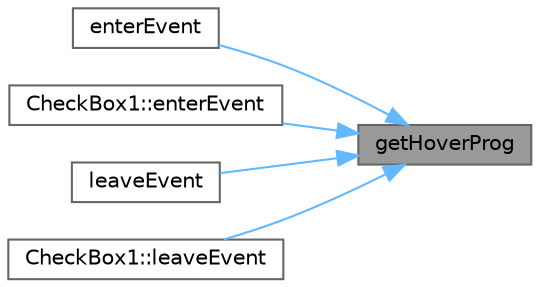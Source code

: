 digraph "getHoverProg"
{
 // LATEX_PDF_SIZE
  bgcolor="transparent";
  edge [fontname=Helvetica,fontsize=10,labelfontname=Helvetica,labelfontsize=10];
  node [fontname=Helvetica,fontsize=10,shape=box,height=0.2,width=0.4];
  rankdir="RL";
  Node1 [id="Node000001",label="getHoverProg",height=0.2,width=0.4,color="gray40", fillcolor="grey60", style="filled", fontcolor="black",tooltip="获取悬浮进度"];
  Node1 -> Node2 [id="edge1_Node000001_Node000002",dir="back",color="steelblue1",style="solid",tooltip=" "];
  Node2 [id="Node000002",label="enterEvent",height=0.2,width=0.4,color="grey40", fillcolor="white", style="filled",URL="$class_ani_check_box.html#af06eabbb25ed60f8204591d724c48799",tooltip="鼠标进入事件，触发悬浮动画"];
  Node1 -> Node3 [id="edge2_Node000001_Node000003",dir="back",color="steelblue1",style="solid",tooltip=" "];
  Node3 [id="Node000003",label="CheckBox1::enterEvent",height=0.2,width=0.4,color="grey40", fillcolor="white", style="filled",URL="$class_check_box1.html#af06eabbb25ed60f8204591d724c48799",tooltip="鼠标进入事件，触发悬浮动画"];
  Node1 -> Node4 [id="edge3_Node000001_Node000004",dir="back",color="steelblue1",style="solid",tooltip=" "];
  Node4 [id="Node000004",label="leaveEvent",height=0.2,width=0.4,color="grey40", fillcolor="white", style="filled",URL="$class_ani_check_box.html#a52861a0c2697d5ae0c745b24a776aecb",tooltip="鼠标离开事件，触发离开动画"];
  Node1 -> Node5 [id="edge4_Node000001_Node000005",dir="back",color="steelblue1",style="solid",tooltip=" "];
  Node5 [id="Node000005",label="CheckBox1::leaveEvent",height=0.2,width=0.4,color="grey40", fillcolor="white", style="filled",URL="$class_check_box1.html#a52861a0c2697d5ae0c745b24a776aecb",tooltip="鼠标离开事件，触发离开动画"];
}
